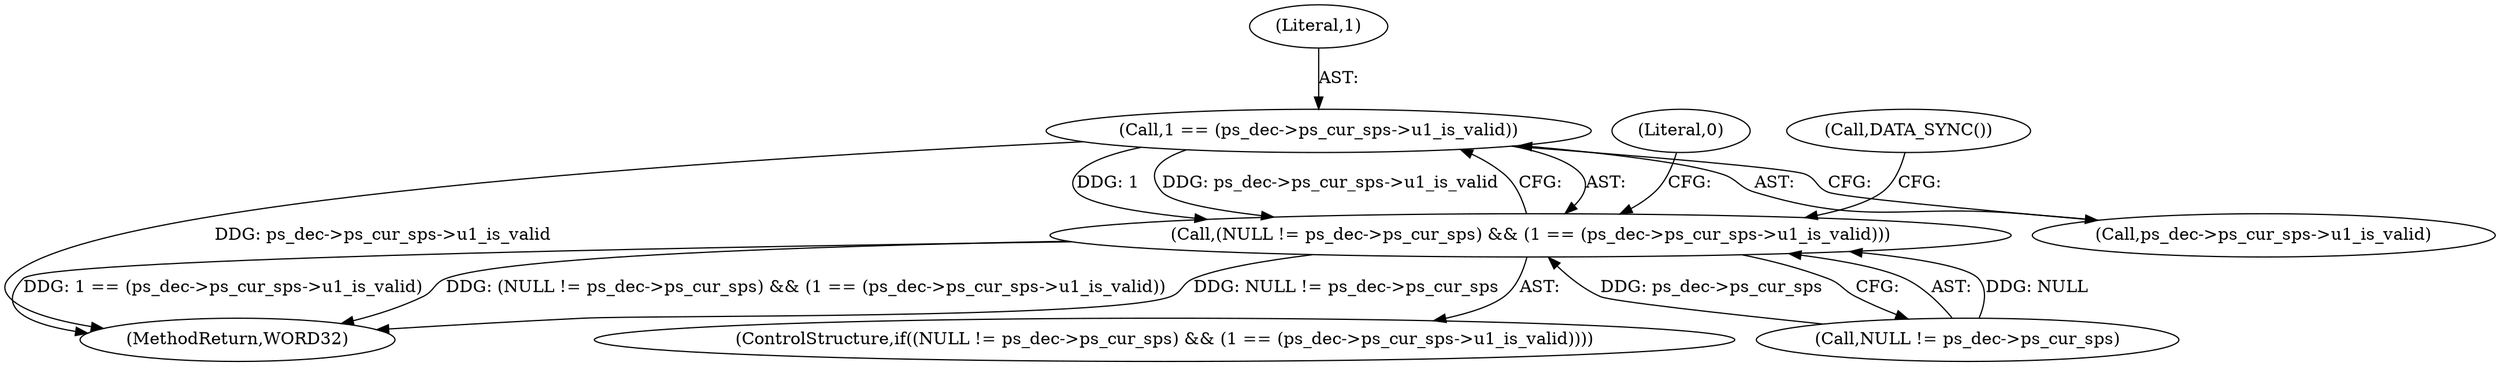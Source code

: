 digraph "0_Android_7109ce3f8f90a28ca9f0ee6e14f6ac5e414c62cf@pointer" {
"1002123" [label="(Call,1 == (ps_dec->ps_cur_sps->u1_is_valid))"];
"1002117" [label="(Call,(NULL != ps_dec->ps_cur_sps) && (1 == (ps_dec->ps_cur_sps->u1_is_valid)))"];
"1002124" [label="(Literal,1)"];
"1002116" [label="(ControlStructure,if((NULL != ps_dec->ps_cur_sps) && (1 == (ps_dec->ps_cur_sps->u1_is_valid))))"];
"1002134" [label="(Literal,0)"];
"1002123" [label="(Call,1 == (ps_dec->ps_cur_sps->u1_is_valid))"];
"1002160" [label="(MethodReturn,WORD32)"];
"1002152" [label="(Call,DATA_SYNC())"];
"1002117" [label="(Call,(NULL != ps_dec->ps_cur_sps) && (1 == (ps_dec->ps_cur_sps->u1_is_valid)))"];
"1002118" [label="(Call,NULL != ps_dec->ps_cur_sps)"];
"1002125" [label="(Call,ps_dec->ps_cur_sps->u1_is_valid)"];
"1002123" -> "1002117"  [label="AST: "];
"1002123" -> "1002125"  [label="CFG: "];
"1002124" -> "1002123"  [label="AST: "];
"1002125" -> "1002123"  [label="AST: "];
"1002117" -> "1002123"  [label="CFG: "];
"1002123" -> "1002160"  [label="DDG: ps_dec->ps_cur_sps->u1_is_valid"];
"1002123" -> "1002117"  [label="DDG: 1"];
"1002123" -> "1002117"  [label="DDG: ps_dec->ps_cur_sps->u1_is_valid"];
"1002117" -> "1002116"  [label="AST: "];
"1002117" -> "1002118"  [label="CFG: "];
"1002118" -> "1002117"  [label="AST: "];
"1002134" -> "1002117"  [label="CFG: "];
"1002152" -> "1002117"  [label="CFG: "];
"1002117" -> "1002160"  [label="DDG: NULL != ps_dec->ps_cur_sps"];
"1002117" -> "1002160"  [label="DDG: 1 == (ps_dec->ps_cur_sps->u1_is_valid)"];
"1002117" -> "1002160"  [label="DDG: (NULL != ps_dec->ps_cur_sps) && (1 == (ps_dec->ps_cur_sps->u1_is_valid))"];
"1002118" -> "1002117"  [label="DDG: NULL"];
"1002118" -> "1002117"  [label="DDG: ps_dec->ps_cur_sps"];
}
